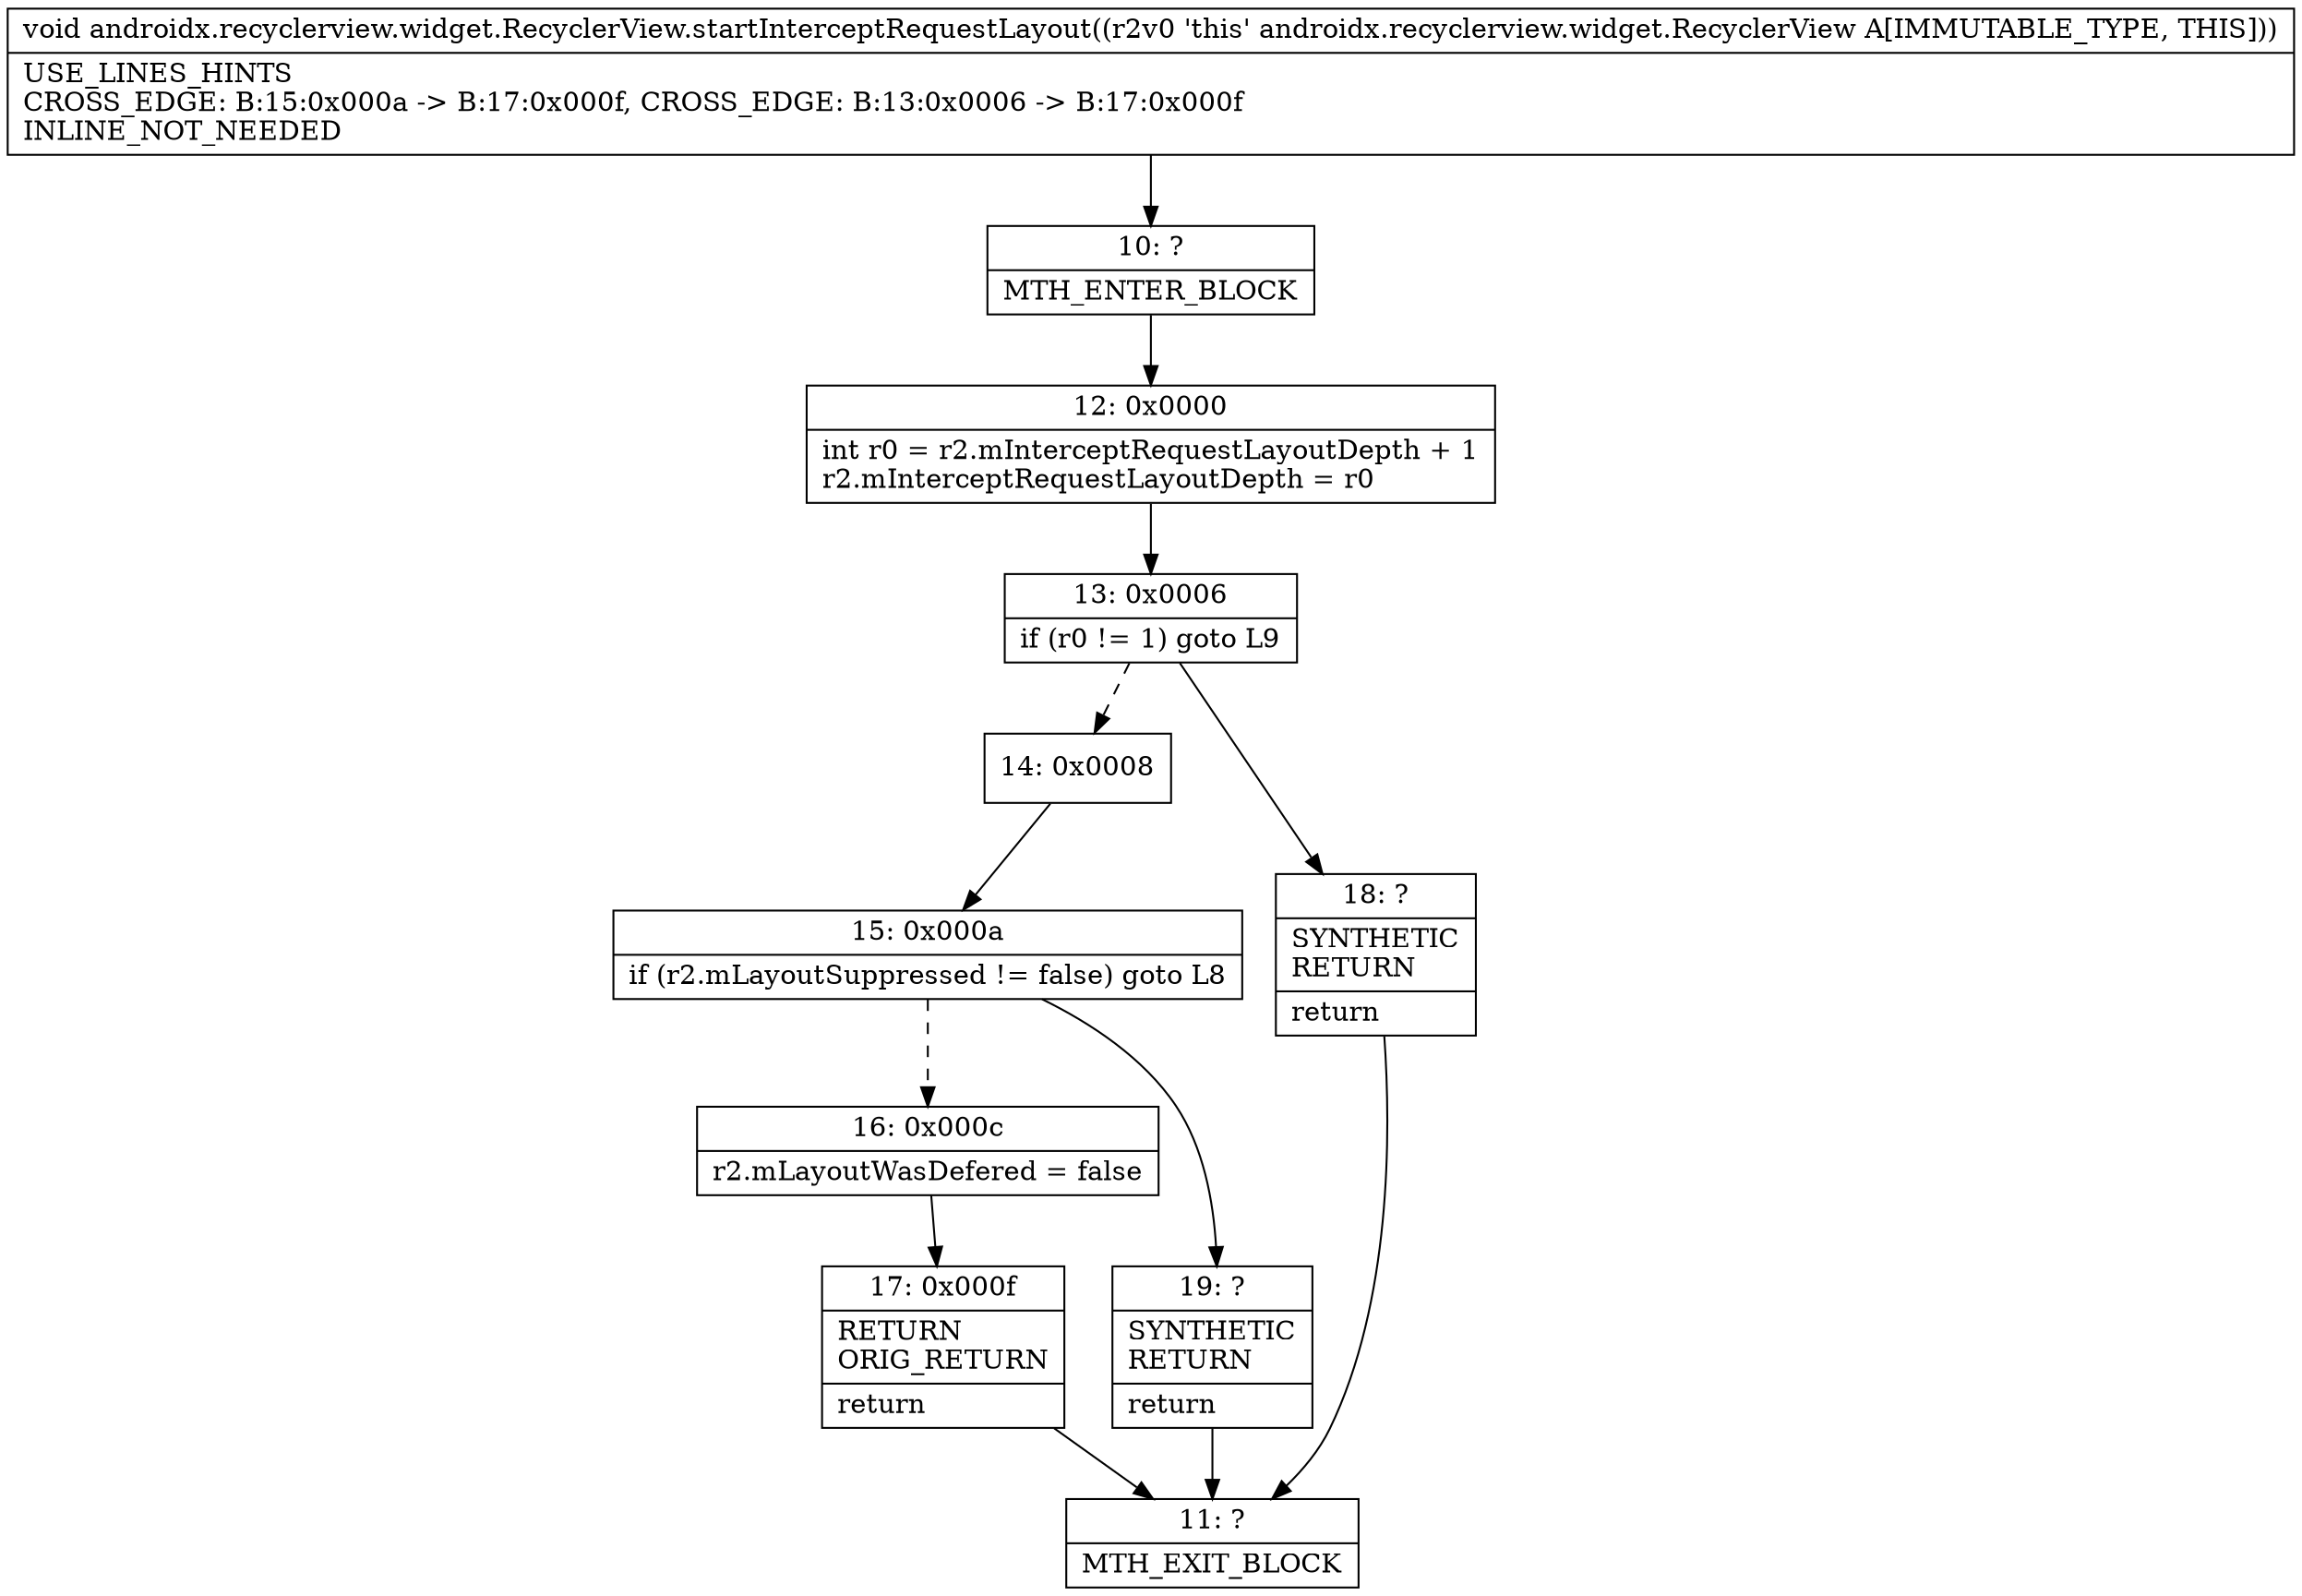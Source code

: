 digraph "CFG forandroidx.recyclerview.widget.RecyclerView.startInterceptRequestLayout()V" {
Node_10 [shape=record,label="{10\:\ ?|MTH_ENTER_BLOCK\l}"];
Node_12 [shape=record,label="{12\:\ 0x0000|int r0 = r2.mInterceptRequestLayoutDepth + 1\lr2.mInterceptRequestLayoutDepth = r0\l}"];
Node_13 [shape=record,label="{13\:\ 0x0006|if (r0 != 1) goto L9\l}"];
Node_14 [shape=record,label="{14\:\ 0x0008}"];
Node_15 [shape=record,label="{15\:\ 0x000a|if (r2.mLayoutSuppressed != false) goto L8\l}"];
Node_16 [shape=record,label="{16\:\ 0x000c|r2.mLayoutWasDefered = false\l}"];
Node_17 [shape=record,label="{17\:\ 0x000f|RETURN\lORIG_RETURN\l|return\l}"];
Node_11 [shape=record,label="{11\:\ ?|MTH_EXIT_BLOCK\l}"];
Node_19 [shape=record,label="{19\:\ ?|SYNTHETIC\lRETURN\l|return\l}"];
Node_18 [shape=record,label="{18\:\ ?|SYNTHETIC\lRETURN\l|return\l}"];
MethodNode[shape=record,label="{void androidx.recyclerview.widget.RecyclerView.startInterceptRequestLayout((r2v0 'this' androidx.recyclerview.widget.RecyclerView A[IMMUTABLE_TYPE, THIS]))  | USE_LINES_HINTS\lCROSS_EDGE: B:15:0x000a \-\> B:17:0x000f, CROSS_EDGE: B:13:0x0006 \-\> B:17:0x000f\lINLINE_NOT_NEEDED\l}"];
MethodNode -> Node_10;Node_10 -> Node_12;
Node_12 -> Node_13;
Node_13 -> Node_14[style=dashed];
Node_13 -> Node_18;
Node_14 -> Node_15;
Node_15 -> Node_16[style=dashed];
Node_15 -> Node_19;
Node_16 -> Node_17;
Node_17 -> Node_11;
Node_19 -> Node_11;
Node_18 -> Node_11;
}

